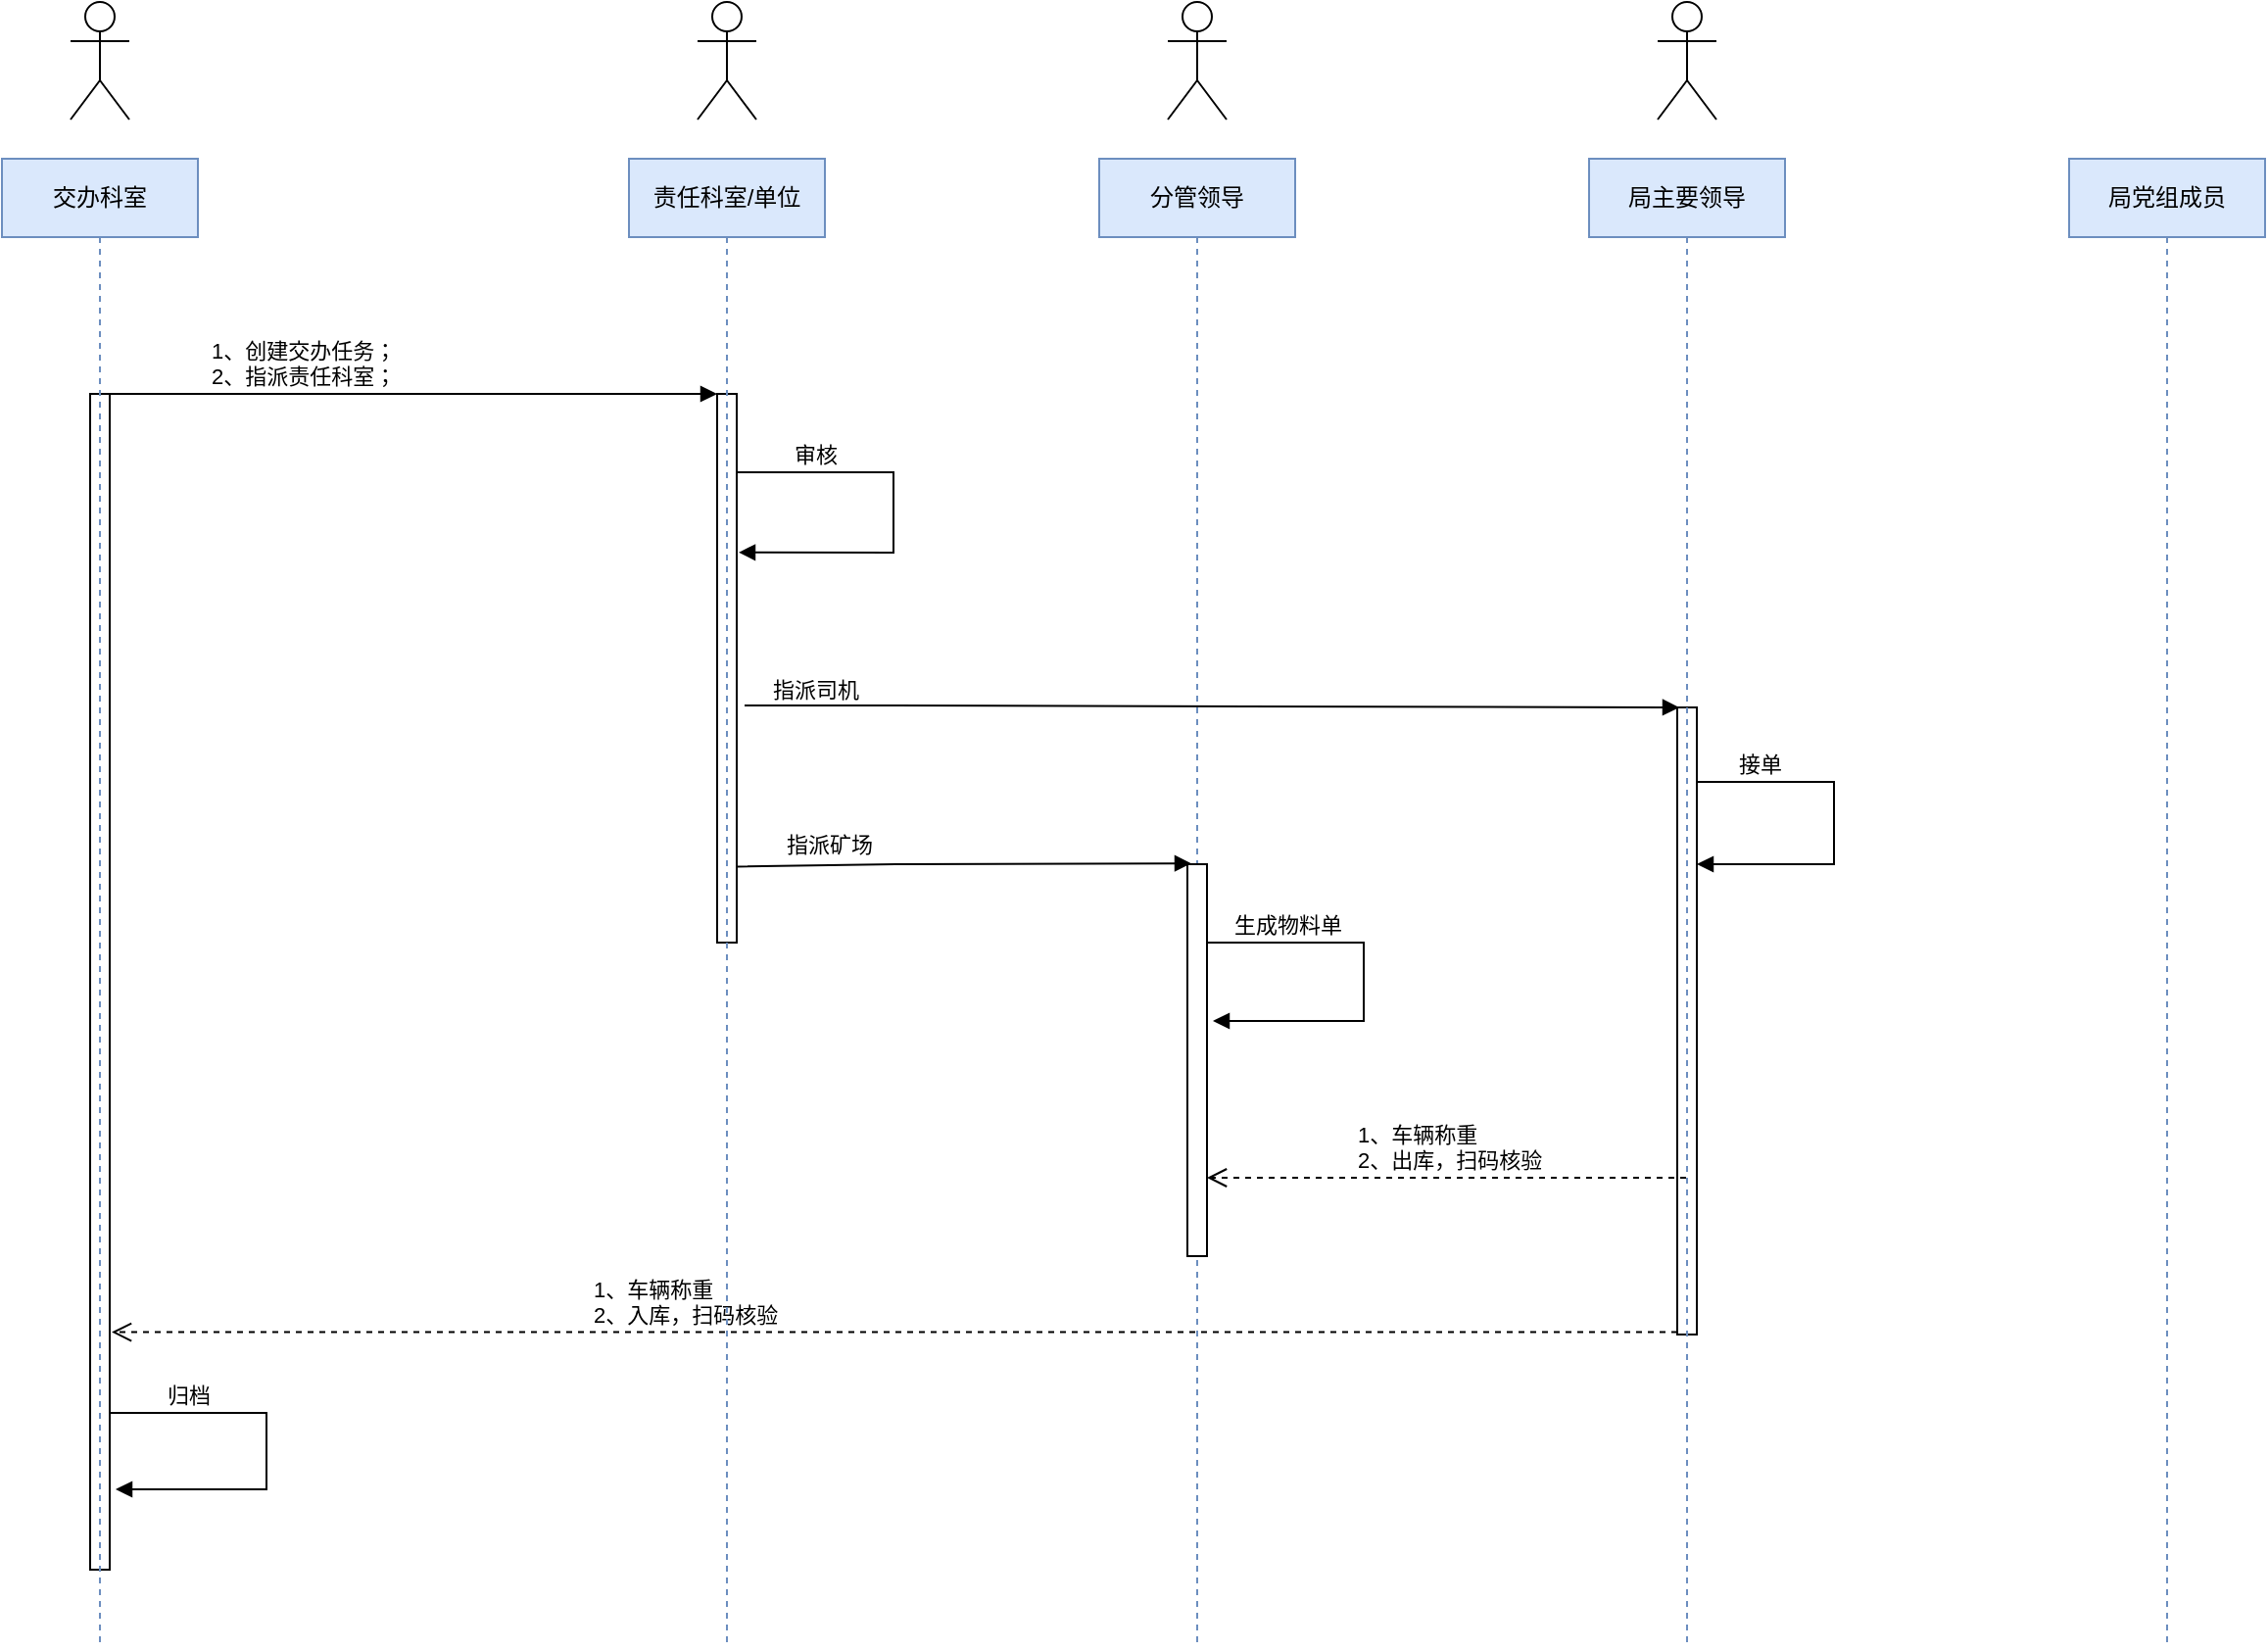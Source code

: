 <mxfile version="16.2.4" type="github">
  <diagram id="prtHgNgQTEPvFCAcTncT" name="Page-1">
    <mxGraphModel dx="2249" dy="794" grid="1" gridSize="10" guides="1" tooltips="1" connect="1" arrows="1" fold="1" page="1" pageScale="1" pageWidth="827" pageHeight="1169" math="0" shadow="0">
      <root>
        <mxCell id="0" />
        <mxCell id="1" parent="0" />
        <mxCell id="8me5k0RuEljqpgm1LnXD-1" value="" style="shape=umlActor;verticalLabelPosition=bottom;verticalAlign=top;html=1;" parent="1" vertex="1">
          <mxGeometry x="20" y="320" width="30" height="60" as="geometry" />
        </mxCell>
        <mxCell id="8me5k0RuEljqpgm1LnXD-2" value="" style="shape=umlActor;verticalLabelPosition=bottom;verticalAlign=top;html=1;" parent="1" vertex="1">
          <mxGeometry x="260" y="320" width="30" height="60" as="geometry" />
        </mxCell>
        <mxCell id="8me5k0RuEljqpgm1LnXD-5" value="" style="shape=umlActor;verticalLabelPosition=bottom;verticalAlign=top;html=1;" parent="1" vertex="1">
          <mxGeometry x="-300" y="320" width="30" height="60" as="geometry" />
        </mxCell>
        <mxCell id="8me5k0RuEljqpgm1LnXD-6" value="" style="shape=umlActor;verticalLabelPosition=bottom;verticalAlign=top;html=1;" parent="1" vertex="1">
          <mxGeometry x="510" y="320" width="30" height="60" as="geometry" />
        </mxCell>
        <mxCell id="8me5k0RuEljqpgm1LnXD-11" value="" style="html=1;points=[];perimeter=orthogonalPerimeter;" parent="1" vertex="1">
          <mxGeometry x="-290" y="520" width="10" height="600" as="geometry" />
        </mxCell>
        <mxCell id="8me5k0RuEljqpgm1LnXD-14" value="" style="html=1;points=[];perimeter=orthogonalPerimeter;" parent="1" vertex="1">
          <mxGeometry x="30" y="520" width="10" height="280" as="geometry" />
        </mxCell>
        <mxCell id="8me5k0RuEljqpgm1LnXD-15" value="&lt;div&gt;1、创建交办任务；&lt;/div&gt;2、指派责任科室；" style="html=1;verticalAlign=bottom;endArrow=block;entryX=0;entryY=0;rounded=0;align=left;" parent="1" source="8me5k0RuEljqpgm1LnXD-11" target="8me5k0RuEljqpgm1LnXD-14" edge="1">
          <mxGeometry x="-0.677" relative="1" as="geometry">
            <mxPoint x="-40" y="520" as="sourcePoint" />
            <mxPoint as="offset" />
          </mxGeometry>
        </mxCell>
        <mxCell id="8me5k0RuEljqpgm1LnXD-25" value="审核" style="html=1;verticalAlign=bottom;endArrow=block;rounded=0;entryX=1.1;entryY=0.289;entryDx=0;entryDy=0;entryPerimeter=0;" parent="1" source="8me5k0RuEljqpgm1LnXD-14" target="8me5k0RuEljqpgm1LnXD-14" edge="1">
          <mxGeometry x="-0.604" width="80" relative="1" as="geometry">
            <mxPoint x="190" y="560" as="sourcePoint" />
            <mxPoint x="150" y="600" as="targetPoint" />
            <Array as="points">
              <mxPoint x="120" y="560" />
              <mxPoint x="120" y="601" />
            </Array>
            <mxPoint as="offset" />
          </mxGeometry>
        </mxCell>
        <mxCell id="8me5k0RuEljqpgm1LnXD-26" value="指派司机" style="html=1;verticalAlign=bottom;endArrow=block;rounded=0;exitX=1.4;exitY=0.568;exitDx=0;exitDy=0;exitPerimeter=0;entryX=0.1;entryY=0;entryDx=0;entryDy=0;entryPerimeter=0;" parent="1" source="8me5k0RuEljqpgm1LnXD-14" target="8me5k0RuEljqpgm1LnXD-44" edge="1">
          <mxGeometry x="-0.849" y="-1" width="80" relative="1" as="geometry">
            <mxPoint x="49" y="720" as="sourcePoint" />
            <mxPoint x="150" y="820" as="targetPoint" />
            <Array as="points">
              <mxPoint x="120" y="679" />
            </Array>
            <mxPoint as="offset" />
          </mxGeometry>
        </mxCell>
        <mxCell id="8me5k0RuEljqpgm1LnXD-44" value="" style="html=1;points=[];perimeter=orthogonalPerimeter;" parent="1" vertex="1">
          <mxGeometry x="520" y="680" width="10" height="320" as="geometry" />
        </mxCell>
        <mxCell id="8me5k0RuEljqpgm1LnXD-46" value="1、车辆称重&lt;br&gt;2、出库，扫码核验" style="html=1;verticalAlign=bottom;endArrow=open;dashed=1;endSize=8;rounded=0;align=left;" parent="1" source="8me5k0RuEljqpgm1LnXD-60" target="8me5k0RuEljqpgm1LnXD-29" edge="1">
          <mxGeometry x="0.391" relative="1" as="geometry">
            <mxPoint x="330" y="1240" as="targetPoint" />
            <mxPoint x="480" y="1240" as="sourcePoint" />
            <Array as="points">
              <mxPoint x="400" y="920" />
            </Array>
            <mxPoint as="offset" />
          </mxGeometry>
        </mxCell>
        <mxCell id="8me5k0RuEljqpgm1LnXD-48" value="接单" style="html=1;verticalAlign=bottom;endArrow=block;rounded=0;" parent="1" source="8me5k0RuEljqpgm1LnXD-44" target="8me5k0RuEljqpgm1LnXD-44" edge="1">
          <mxGeometry x="-0.652" width="80" relative="1" as="geometry">
            <mxPoint x="530" y="1140" as="sourcePoint" />
            <mxPoint x="520" y="1159.78" as="targetPoint" />
            <Array as="points">
              <mxPoint x="600" y="718" />
              <mxPoint x="600" y="760" />
            </Array>
            <mxPoint as="offset" />
          </mxGeometry>
        </mxCell>
        <mxCell id="8me5k0RuEljqpgm1LnXD-49" value="1、车辆称重&lt;br&gt;2、入库，扫码核验" style="html=1;verticalAlign=bottom;endArrow=open;dashed=1;endSize=8;rounded=0;align=left;entryX=1.1;entryY=0.798;entryDx=0;entryDy=0;entryPerimeter=0;" parent="1" source="8me5k0RuEljqpgm1LnXD-44" target="8me5k0RuEljqpgm1LnXD-11" edge="1">
          <mxGeometry x="0.391" relative="1" as="geometry">
            <mxPoint x="290" y="1250" as="targetPoint" />
            <mxPoint x="500" y="1420" as="sourcePoint" />
            <Array as="points" />
            <mxPoint as="offset" />
          </mxGeometry>
        </mxCell>
        <mxCell id="8me5k0RuEljqpgm1LnXD-50" value="归档" style="html=1;verticalAlign=bottom;endArrow=block;rounded=0;entryX=1.2;entryY=0.395;entryDx=0;entryDy=0;entryPerimeter=0;exitX=0.9;exitY=0.2;exitDx=0;exitDy=0;exitPerimeter=0;" parent="1" edge="1">
          <mxGeometry x="-0.592" width="80" relative="1" as="geometry">
            <mxPoint x="-280" y="1040" as="sourcePoint" />
            <mxPoint x="-277" y="1079" as="targetPoint" />
            <Array as="points">
              <mxPoint x="-200" y="1040" />
              <mxPoint x="-200" y="1079" />
            </Array>
            <mxPoint as="offset" />
          </mxGeometry>
        </mxCell>
        <mxCell id="8me5k0RuEljqpgm1LnXD-66" value="指派矿场" style="html=1;verticalAlign=bottom;endArrow=block;rounded=0;exitX=0.9;exitY=0.403;exitDx=0;exitDy=0;exitPerimeter=0;entryX=0.2;entryY=-0.002;entryDx=0;entryDy=0;entryPerimeter=0;" parent="1" target="8me5k0RuEljqpgm1LnXD-29" edge="1">
          <mxGeometry x="-0.59" y="1" width="80" relative="1" as="geometry">
            <mxPoint x="40" y="761.2" as="sourcePoint" />
            <mxPoint x="42" y="800" as="targetPoint" />
            <Array as="points">
              <mxPoint x="121" y="760" />
            </Array>
            <mxPoint as="offset" />
          </mxGeometry>
        </mxCell>
        <mxCell id="8me5k0RuEljqpgm1LnXD-51" value="交办科室" style="shape=umlLifeline;perimeter=lifelinePerimeter;whiteSpace=wrap;html=1;container=1;collapsible=0;recursiveResize=0;outlineConnect=0;fillColor=#dae8fc;strokeColor=#6c8ebf;" parent="1" vertex="1">
          <mxGeometry x="-335" y="400" width="100" height="760" as="geometry" />
        </mxCell>
        <mxCell id="8me5k0RuEljqpgm1LnXD-55" value="&lt;span&gt;责任科室/单位&lt;/span&gt;" style="shape=umlLifeline;perimeter=lifelinePerimeter;whiteSpace=wrap;html=1;container=1;collapsible=0;recursiveResize=0;outlineConnect=0;fillColor=#dae8fc;strokeColor=#6c8ebf;" parent="1" vertex="1">
          <mxGeometry x="-15" y="400" width="100" height="760" as="geometry" />
        </mxCell>
        <mxCell id="8me5k0RuEljqpgm1LnXD-59" value="&lt;span&gt;分管领导&lt;/span&gt;" style="shape=umlLifeline;perimeter=lifelinePerimeter;whiteSpace=wrap;html=1;container=1;collapsible=0;recursiveResize=0;outlineConnect=0;fillColor=#dae8fc;strokeColor=#6c8ebf;" parent="1" vertex="1">
          <mxGeometry x="225" y="400" width="100" height="760" as="geometry" />
        </mxCell>
        <mxCell id="8me5k0RuEljqpgm1LnXD-29" value="" style="html=1;points=[];perimeter=orthogonalPerimeter;" parent="8me5k0RuEljqpgm1LnXD-59" vertex="1">
          <mxGeometry x="45" y="360" width="10" height="200" as="geometry" />
        </mxCell>
        <mxCell id="8me5k0RuEljqpgm1LnXD-34" value="生成物料单" style="html=1;verticalAlign=bottom;endArrow=block;rounded=0;exitX=1;exitY=0.2;exitDx=0;exitDy=0;exitPerimeter=0;entryX=1.3;entryY=0.4;entryDx=0;entryDy=0;entryPerimeter=0;" parent="8me5k0RuEljqpgm1LnXD-59" source="8me5k0RuEljqpgm1LnXD-29" target="8me5k0RuEljqpgm1LnXD-29" edge="1">
          <mxGeometry x="-0.59" width="80" relative="1" as="geometry">
            <mxPoint x="85" y="442" as="sourcePoint" />
            <mxPoint x="75" y="440" as="targetPoint" />
            <Array as="points">
              <mxPoint x="135" y="400" />
              <mxPoint x="135" y="440" />
              <mxPoint x="85" y="440" />
            </Array>
            <mxPoint as="offset" />
          </mxGeometry>
        </mxCell>
        <mxCell id="8me5k0RuEljqpgm1LnXD-60" value="局主要领导" style="shape=umlLifeline;perimeter=lifelinePerimeter;whiteSpace=wrap;html=1;container=1;collapsible=0;recursiveResize=0;outlineConnect=0;fillColor=#dae8fc;strokeColor=#6c8ebf;" parent="1" vertex="1">
          <mxGeometry x="475" y="400" width="100" height="760" as="geometry" />
        </mxCell>
        <mxCell id="-VlPYzEYmDWwcu4X4Bcw-1" value="局党组成员" style="shape=umlLifeline;perimeter=lifelinePerimeter;whiteSpace=wrap;html=1;container=1;collapsible=0;recursiveResize=0;outlineConnect=0;fillColor=#dae8fc;strokeColor=#6c8ebf;" vertex="1" parent="1">
          <mxGeometry x="720" y="400" width="100" height="760" as="geometry" />
        </mxCell>
      </root>
    </mxGraphModel>
  </diagram>
</mxfile>
